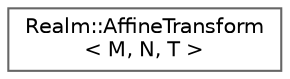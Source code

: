 digraph "Graphical Class Hierarchy"
{
 // LATEX_PDF_SIZE
  bgcolor="transparent";
  edge [fontname=Helvetica,fontsize=10,labelfontname=Helvetica,labelfontsize=10];
  node [fontname=Helvetica,fontsize=10,shape=box,height=0.2,width=0.4];
  rankdir="LR";
  Node0 [id="Node000000",label="Realm::AffineTransform\l\< M, N, T \>",height=0.2,width=0.4,color="grey40", fillcolor="white", style="filled",URL="$classRealm_1_1AffineTransform.html",tooltip=" "];
}
